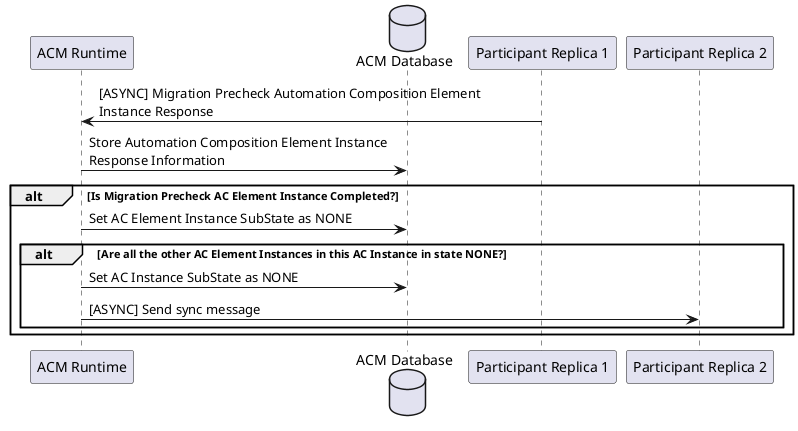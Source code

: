 @startuml

participant "ACM Runtime"
database "ACM Database"
participant "Participant Replica 1"
participant "Participant Replica 2"

"ACM Runtime" <- "Participant Replica 1": [ASYNC] Migration Precheck Automation Composition Element \nInstance Response
"ACM Runtime" -> "ACM Database": Store Automation Composition Element Instance \nResponse Information

alt Is Migration Precheck AC Element Instance Completed?
 "ACM Runtime" -> "ACM Database": Set AC Element Instance SubState as NONE
 alt Are all the other AC Element Instances in this AC Instance in state NONE?
  "ACM Runtime" -> "ACM Database": Set AC Instance SubState as NONE
  "ACM Runtime" -> "Participant Replica 2": [ASYNC] Send sync message
 end
end

@enduml
